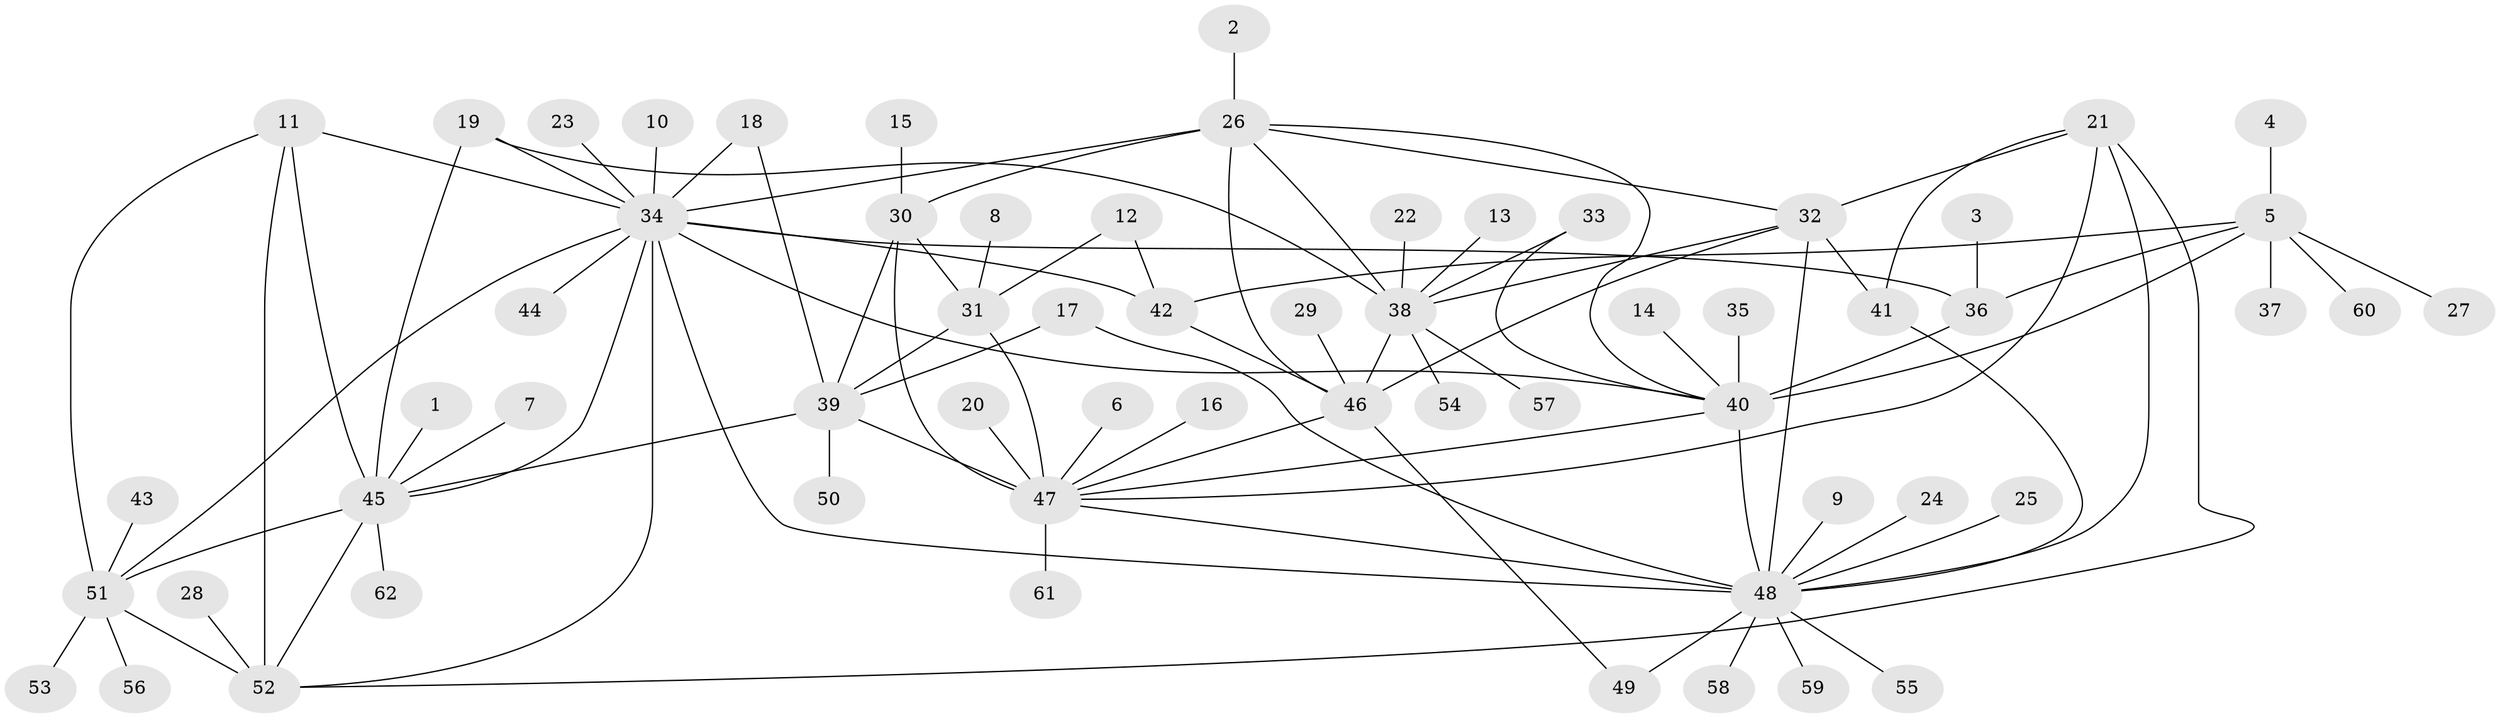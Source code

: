 // original degree distribution, {8: 0.024390243902439025, 7: 0.04878048780487805, 11: 0.016260162601626018, 9: 0.024390243902439025, 5: 0.024390243902439025, 10: 0.024390243902439025, 13: 0.008130081300813009, 6: 0.04878048780487805, 12: 0.016260162601626018, 14: 0.008130081300813009, 15: 0.008130081300813009, 1: 0.5691056910569106, 4: 0.016260162601626018, 2: 0.13008130081300814, 3: 0.032520325203252036}
// Generated by graph-tools (version 1.1) at 2025/26/03/09/25 03:26:44]
// undirected, 62 vertices, 96 edges
graph export_dot {
graph [start="1"]
  node [color=gray90,style=filled];
  1;
  2;
  3;
  4;
  5;
  6;
  7;
  8;
  9;
  10;
  11;
  12;
  13;
  14;
  15;
  16;
  17;
  18;
  19;
  20;
  21;
  22;
  23;
  24;
  25;
  26;
  27;
  28;
  29;
  30;
  31;
  32;
  33;
  34;
  35;
  36;
  37;
  38;
  39;
  40;
  41;
  42;
  43;
  44;
  45;
  46;
  47;
  48;
  49;
  50;
  51;
  52;
  53;
  54;
  55;
  56;
  57;
  58;
  59;
  60;
  61;
  62;
  1 -- 45 [weight=1.0];
  2 -- 26 [weight=1.0];
  3 -- 36 [weight=1.0];
  4 -- 5 [weight=1.0];
  5 -- 27 [weight=1.0];
  5 -- 36 [weight=4.0];
  5 -- 37 [weight=1.0];
  5 -- 40 [weight=4.0];
  5 -- 42 [weight=1.0];
  5 -- 60 [weight=1.0];
  6 -- 47 [weight=1.0];
  7 -- 45 [weight=1.0];
  8 -- 31 [weight=1.0];
  9 -- 48 [weight=1.0];
  10 -- 34 [weight=1.0];
  11 -- 34 [weight=2.0];
  11 -- 45 [weight=2.0];
  11 -- 51 [weight=2.0];
  11 -- 52 [weight=2.0];
  12 -- 31 [weight=1.0];
  12 -- 42 [weight=1.0];
  13 -- 38 [weight=1.0];
  14 -- 40 [weight=1.0];
  15 -- 30 [weight=1.0];
  16 -- 47 [weight=1.0];
  17 -- 39 [weight=1.0];
  17 -- 48 [weight=1.0];
  18 -- 34 [weight=1.0];
  18 -- 39 [weight=1.0];
  19 -- 34 [weight=1.0];
  19 -- 38 [weight=1.0];
  19 -- 45 [weight=1.0];
  20 -- 47 [weight=1.0];
  21 -- 32 [weight=2.0];
  21 -- 41 [weight=1.0];
  21 -- 47 [weight=1.0];
  21 -- 48 [weight=2.0];
  21 -- 52 [weight=1.0];
  22 -- 38 [weight=1.0];
  23 -- 34 [weight=1.0];
  24 -- 48 [weight=1.0];
  25 -- 48 [weight=1.0];
  26 -- 30 [weight=1.0];
  26 -- 32 [weight=1.0];
  26 -- 34 [weight=1.0];
  26 -- 38 [weight=1.0];
  26 -- 40 [weight=1.0];
  26 -- 46 [weight=3.0];
  28 -- 52 [weight=1.0];
  29 -- 46 [weight=1.0];
  30 -- 31 [weight=1.0];
  30 -- 39 [weight=1.0];
  30 -- 47 [weight=3.0];
  31 -- 39 [weight=1.0];
  31 -- 47 [weight=3.0];
  32 -- 38 [weight=1.0];
  32 -- 41 [weight=2.0];
  32 -- 46 [weight=3.0];
  32 -- 48 [weight=4.0];
  33 -- 38 [weight=1.0];
  33 -- 40 [weight=1.0];
  34 -- 36 [weight=1.0];
  34 -- 40 [weight=1.0];
  34 -- 42 [weight=1.0];
  34 -- 44 [weight=1.0];
  34 -- 45 [weight=1.0];
  34 -- 48 [weight=1.0];
  34 -- 51 [weight=1.0];
  34 -- 52 [weight=1.0];
  35 -- 40 [weight=1.0];
  36 -- 40 [weight=4.0];
  38 -- 46 [weight=3.0];
  38 -- 54 [weight=1.0];
  38 -- 57 [weight=1.0];
  39 -- 45 [weight=1.0];
  39 -- 47 [weight=3.0];
  39 -- 50 [weight=1.0];
  40 -- 47 [weight=1.0];
  40 -- 48 [weight=1.0];
  41 -- 48 [weight=2.0];
  42 -- 46 [weight=1.0];
  43 -- 51 [weight=1.0];
  45 -- 51 [weight=1.0];
  45 -- 52 [weight=1.0];
  45 -- 62 [weight=1.0];
  46 -- 47 [weight=1.0];
  46 -- 49 [weight=1.0];
  47 -- 48 [weight=1.0];
  47 -- 61 [weight=1.0];
  48 -- 49 [weight=2.0];
  48 -- 55 [weight=1.0];
  48 -- 58 [weight=1.0];
  48 -- 59 [weight=1.0];
  51 -- 52 [weight=1.0];
  51 -- 53 [weight=1.0];
  51 -- 56 [weight=1.0];
}
